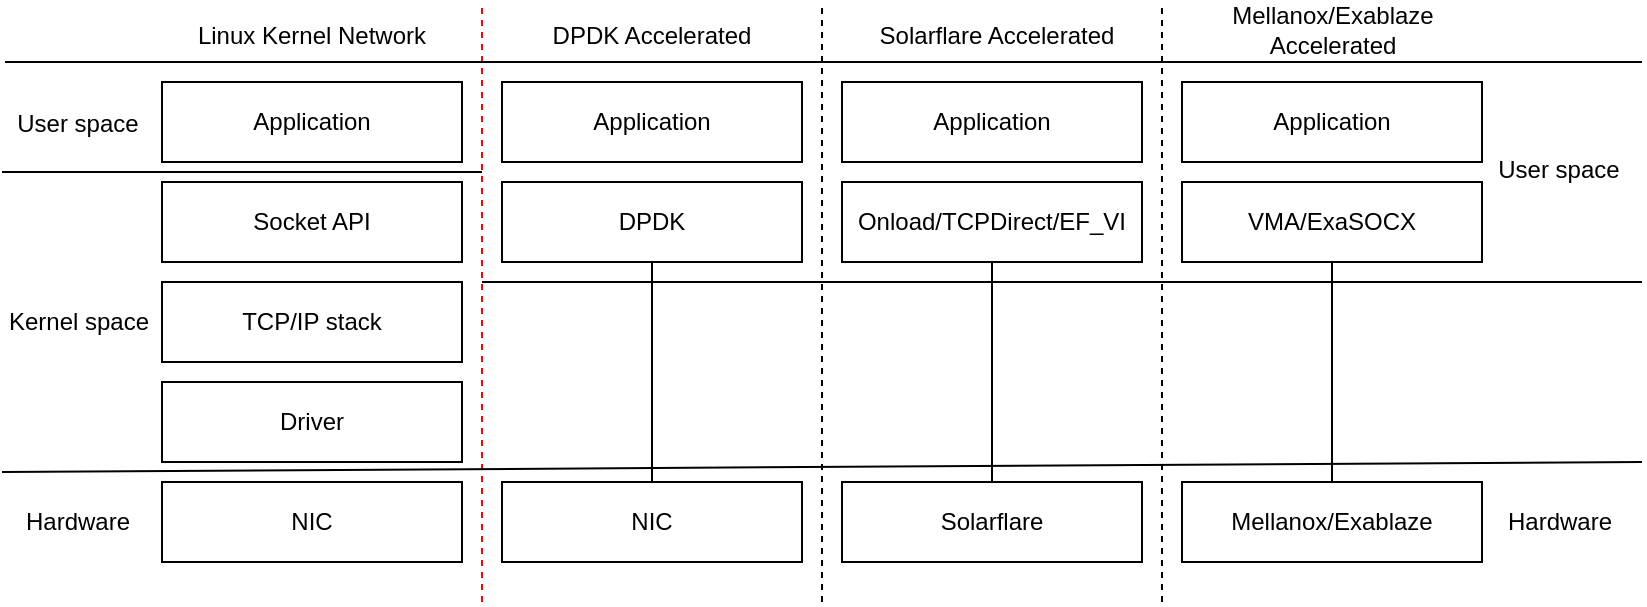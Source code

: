 <mxfile version="14.6.3" type="github"><diagram id="xMSZvhlSKrlTsSdrJuUR" name="Page-1"><mxGraphModel dx="1707" dy="425" grid="1" gridSize="10" guides="1" tooltips="1" connect="1" arrows="1" fold="1" page="1" pageScale="1" pageWidth="827" pageHeight="1169" math="0" shadow="0"><root><mxCell id="0"/><mxCell id="1" parent="0"/><mxCell id="VrhXrAAlnZPNjtae-lk7-20" value="" style="group" vertex="1" connectable="0" parent="1"><mxGeometry x="50" y="60" width="150" height="240" as="geometry"/></mxCell><mxCell id="VrhXrAAlnZPNjtae-lk7-1" value="Application" style="rounded=0;whiteSpace=wrap;html=1;" vertex="1" parent="VrhXrAAlnZPNjtae-lk7-20"><mxGeometry width="150" height="40" as="geometry"/></mxCell><mxCell id="VrhXrAAlnZPNjtae-lk7-2" value="Socket API" style="rounded=0;whiteSpace=wrap;html=1;" vertex="1" parent="VrhXrAAlnZPNjtae-lk7-20"><mxGeometry y="50" width="150" height="40" as="geometry"/></mxCell><mxCell id="VrhXrAAlnZPNjtae-lk7-3" value="TCP/IP stack" style="rounded=0;whiteSpace=wrap;html=1;" vertex="1" parent="VrhXrAAlnZPNjtae-lk7-20"><mxGeometry y="100" width="150" height="40" as="geometry"/></mxCell><mxCell id="VrhXrAAlnZPNjtae-lk7-4" value="Driver" style="rounded=0;whiteSpace=wrap;html=1;" vertex="1" parent="VrhXrAAlnZPNjtae-lk7-20"><mxGeometry y="150" width="150" height="40" as="geometry"/></mxCell><mxCell id="VrhXrAAlnZPNjtae-lk7-5" value="NIC" style="rounded=0;whiteSpace=wrap;html=1;" vertex="1" parent="VrhXrAAlnZPNjtae-lk7-20"><mxGeometry y="200" width="150" height="40" as="geometry"/></mxCell><mxCell id="VrhXrAAlnZPNjtae-lk7-21" value="" style="group" vertex="1" connectable="0" parent="1"><mxGeometry x="220" y="60" width="150" height="240" as="geometry"/></mxCell><mxCell id="VrhXrAAlnZPNjtae-lk7-6" value="Application" style="rounded=0;whiteSpace=wrap;html=1;" vertex="1" parent="VrhXrAAlnZPNjtae-lk7-21"><mxGeometry width="150" height="40" as="geometry"/></mxCell><mxCell id="VrhXrAAlnZPNjtae-lk7-7" value="DPDK" style="rounded=0;whiteSpace=wrap;html=1;" vertex="1" parent="VrhXrAAlnZPNjtae-lk7-21"><mxGeometry y="50" width="150" height="40" as="geometry"/></mxCell><mxCell id="VrhXrAAlnZPNjtae-lk7-41" style="edgeStyle=orthogonalEdgeStyle;rounded=0;orthogonalLoop=1;jettySize=auto;html=1;exitX=0.5;exitY=0;exitDx=0;exitDy=0;entryX=0.5;entryY=1;entryDx=0;entryDy=0;endArrow=none;endFill=0;" edge="1" parent="VrhXrAAlnZPNjtae-lk7-21" source="VrhXrAAlnZPNjtae-lk7-8" target="VrhXrAAlnZPNjtae-lk7-7"><mxGeometry relative="1" as="geometry"/></mxCell><mxCell id="VrhXrAAlnZPNjtae-lk7-8" value="NIC" style="rounded=0;whiteSpace=wrap;html=1;" vertex="1" parent="VrhXrAAlnZPNjtae-lk7-21"><mxGeometry y="200" width="150" height="40" as="geometry"/></mxCell><mxCell id="VrhXrAAlnZPNjtae-lk7-36" value="" style="endArrow=none;html=1;" edge="1" parent="VrhXrAAlnZPNjtae-lk7-21"><mxGeometry width="50" height="50" relative="1" as="geometry"><mxPoint x="-10" y="100" as="sourcePoint"/><mxPoint x="570" y="100" as="targetPoint"/></mxGeometry></mxCell><mxCell id="VrhXrAAlnZPNjtae-lk7-22" value="" style="group" vertex="1" connectable="0" parent="1"><mxGeometry x="390" y="60" width="150" height="240" as="geometry"/></mxCell><mxCell id="VrhXrAAlnZPNjtae-lk7-9" value="Application" style="rounded=0;whiteSpace=wrap;html=1;" vertex="1" parent="VrhXrAAlnZPNjtae-lk7-22"><mxGeometry width="150" height="40" as="geometry"/></mxCell><mxCell id="VrhXrAAlnZPNjtae-lk7-10" value="Onload/TCPDirect/EF_VI" style="rounded=0;whiteSpace=wrap;html=1;" vertex="1" parent="VrhXrAAlnZPNjtae-lk7-22"><mxGeometry y="50" width="150" height="40" as="geometry"/></mxCell><mxCell id="VrhXrAAlnZPNjtae-lk7-42" style="edgeStyle=orthogonalEdgeStyle;rounded=0;orthogonalLoop=1;jettySize=auto;html=1;exitX=0.5;exitY=0;exitDx=0;exitDy=0;entryX=0.5;entryY=1;entryDx=0;entryDy=0;endArrow=none;endFill=0;" edge="1" parent="VrhXrAAlnZPNjtae-lk7-22" source="VrhXrAAlnZPNjtae-lk7-11" target="VrhXrAAlnZPNjtae-lk7-10"><mxGeometry relative="1" as="geometry"/></mxCell><mxCell id="VrhXrAAlnZPNjtae-lk7-11" value="Solarflare" style="rounded=0;whiteSpace=wrap;html=1;" vertex="1" parent="VrhXrAAlnZPNjtae-lk7-22"><mxGeometry y="200" width="150" height="40" as="geometry"/></mxCell><mxCell id="VrhXrAAlnZPNjtae-lk7-23" value="" style="group" vertex="1" connectable="0" parent="1"><mxGeometry x="560" y="60" width="150" height="240" as="geometry"/></mxCell><mxCell id="VrhXrAAlnZPNjtae-lk7-12" value="Application" style="rounded=0;whiteSpace=wrap;html=1;" vertex="1" parent="VrhXrAAlnZPNjtae-lk7-23"><mxGeometry width="150" height="40" as="geometry"/></mxCell><mxCell id="VrhXrAAlnZPNjtae-lk7-13" value="VMA/ExaSOCX" style="rounded=0;whiteSpace=wrap;html=1;" vertex="1" parent="VrhXrAAlnZPNjtae-lk7-23"><mxGeometry y="50" width="150" height="40" as="geometry"/></mxCell><mxCell id="VrhXrAAlnZPNjtae-lk7-43" style="edgeStyle=orthogonalEdgeStyle;rounded=0;orthogonalLoop=1;jettySize=auto;html=1;exitX=0.5;exitY=0;exitDx=0;exitDy=0;entryX=0.5;entryY=1;entryDx=0;entryDy=0;endArrow=none;endFill=0;" edge="1" parent="VrhXrAAlnZPNjtae-lk7-23" source="VrhXrAAlnZPNjtae-lk7-14" target="VrhXrAAlnZPNjtae-lk7-13"><mxGeometry relative="1" as="geometry"/></mxCell><mxCell id="VrhXrAAlnZPNjtae-lk7-14" value="Mellanox/Exablaze" style="rounded=0;whiteSpace=wrap;html=1;" vertex="1" parent="VrhXrAAlnZPNjtae-lk7-23"><mxGeometry y="200" width="150" height="40" as="geometry"/></mxCell><mxCell id="VrhXrAAlnZPNjtae-lk7-24" value="" style="endArrow=none;dashed=1;html=1;fillColor=#f8cecc;strokeColor=#FF0000;" edge="1" parent="1"><mxGeometry width="50" height="50" relative="1" as="geometry"><mxPoint x="210" y="320" as="sourcePoint"/><mxPoint x="210" y="20" as="targetPoint"/></mxGeometry></mxCell><mxCell id="VrhXrAAlnZPNjtae-lk7-25" value="" style="endArrow=none;html=1;" edge="1" parent="1"><mxGeometry width="50" height="50" relative="1" as="geometry"><mxPoint x="-30" y="105" as="sourcePoint"/><mxPoint x="210" y="105" as="targetPoint"/></mxGeometry></mxCell><mxCell id="VrhXrAAlnZPNjtae-lk7-26" value="User space" style="text;html=1;strokeColor=none;fillColor=none;align=center;verticalAlign=middle;whiteSpace=wrap;rounded=0;" vertex="1" parent="1"><mxGeometry x="-27" y="71" width="70" height="20" as="geometry"/></mxCell><mxCell id="VrhXrAAlnZPNjtae-lk7-27" value="" style="endArrow=none;html=1;" edge="1" parent="1"><mxGeometry width="50" height="50" relative="1" as="geometry"><mxPoint x="-30" y="255" as="sourcePoint"/><mxPoint x="790" y="250" as="targetPoint"/></mxGeometry></mxCell><mxCell id="VrhXrAAlnZPNjtae-lk7-28" value="Kernel space" style="text;html=1;strokeColor=none;fillColor=none;align=center;verticalAlign=middle;whiteSpace=wrap;rounded=0;" vertex="1" parent="1"><mxGeometry x="-28.5" y="170" width="73" height="20" as="geometry"/></mxCell><mxCell id="VrhXrAAlnZPNjtae-lk7-29" value="Hardware" style="text;html=1;strokeColor=none;fillColor=none;align=center;verticalAlign=middle;whiteSpace=wrap;rounded=0;" vertex="1" parent="1"><mxGeometry x="-12" y="270" width="40" height="20" as="geometry"/></mxCell><mxCell id="VrhXrAAlnZPNjtae-lk7-30" value="" style="endArrow=none;html=1;" edge="1" parent="1"><mxGeometry width="50" height="50" relative="1" as="geometry"><mxPoint x="-28.5" y="50" as="sourcePoint"/><mxPoint x="790" y="50" as="targetPoint"/></mxGeometry></mxCell><mxCell id="VrhXrAAlnZPNjtae-lk7-31" value="" style="endArrow=none;dashed=1;html=1;" edge="1" parent="1"><mxGeometry width="50" height="50" relative="1" as="geometry"><mxPoint x="380" y="320" as="sourcePoint"/><mxPoint x="380" y="20" as="targetPoint"/></mxGeometry></mxCell><mxCell id="VrhXrAAlnZPNjtae-lk7-32" value="" style="endArrow=none;dashed=1;html=1;" edge="1" parent="1"><mxGeometry width="50" height="50" relative="1" as="geometry"><mxPoint x="550" y="320" as="sourcePoint"/><mxPoint x="550" y="20" as="targetPoint"/></mxGeometry></mxCell><mxCell id="VrhXrAAlnZPNjtae-lk7-33" value="Linux Kernel Network" style="text;html=1;strokeColor=none;fillColor=none;align=center;verticalAlign=middle;whiteSpace=wrap;rounded=0;" vertex="1" parent="1"><mxGeometry x="65" y="27" width="120" height="20" as="geometry"/></mxCell><mxCell id="VrhXrAAlnZPNjtae-lk7-35" value="DPDK Accelerated" style="text;html=1;strokeColor=none;fillColor=none;align=center;verticalAlign=middle;whiteSpace=wrap;rounded=0;" vertex="1" parent="1"><mxGeometry x="235" y="27" width="120" height="20" as="geometry"/></mxCell><mxCell id="VrhXrAAlnZPNjtae-lk7-37" value="User space" style="text;html=1;strokeColor=none;fillColor=none;align=center;verticalAlign=middle;whiteSpace=wrap;rounded=0;" vertex="1" parent="1"><mxGeometry x="715" y="94" width="67" height="20" as="geometry"/></mxCell><mxCell id="VrhXrAAlnZPNjtae-lk7-38" value="Hardware" style="text;html=1;strokeColor=none;fillColor=none;align=center;verticalAlign=middle;whiteSpace=wrap;rounded=0;" vertex="1" parent="1"><mxGeometry x="728.5" y="270" width="40" height="20" as="geometry"/></mxCell><mxCell id="VrhXrAAlnZPNjtae-lk7-39" value="Solarflare Accelerated" style="text;html=1;strokeColor=none;fillColor=none;align=center;verticalAlign=middle;whiteSpace=wrap;rounded=0;" vertex="1" parent="1"><mxGeometry x="405" y="27" width="125" height="20" as="geometry"/></mxCell><mxCell id="VrhXrAAlnZPNjtae-lk7-40" value="Mellanox/Exablaze Accelerated" style="text;html=1;strokeColor=none;fillColor=none;align=center;verticalAlign=middle;whiteSpace=wrap;rounded=0;" vertex="1" parent="1"><mxGeometry x="572.5" y="24" width="125" height="20" as="geometry"/></mxCell></root></mxGraphModel></diagram></mxfile>
